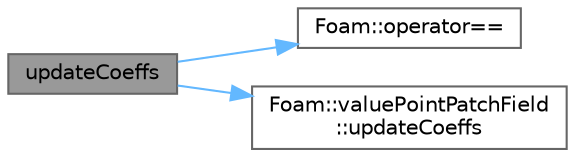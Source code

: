 digraph "updateCoeffs"
{
 // LATEX_PDF_SIZE
  bgcolor="transparent";
  edge [fontname=Helvetica,fontsize=10,labelfontname=Helvetica,labelfontsize=10];
  node [fontname=Helvetica,fontsize=10,shape=box,height=0.2,width=0.4];
  rankdir="LR";
  Node1 [id="Node000001",label="updateCoeffs",height=0.2,width=0.4,color="gray40", fillcolor="grey60", style="filled", fontcolor="black",tooltip=" "];
  Node1 -> Node2 [id="edge1_Node000001_Node000002",color="steelblue1",style="solid",tooltip=" "];
  Node2 [id="Node000002",label="Foam::operator==",height=0.2,width=0.4,color="grey40", fillcolor="white", style="filled",URL="$namespaceFoam.html#a7f8584478e878d314d22eb646d96efcb",tooltip=" "];
  Node1 -> Node3 [id="edge2_Node000001_Node000003",color="steelblue1",style="solid",tooltip=" "];
  Node3 [id="Node000003",label="Foam::valuePointPatchField\l::updateCoeffs",height=0.2,width=0.4,color="grey40", fillcolor="white", style="filled",URL="$classFoam_1_1valuePointPatchField.html#a7e24eafac629d3733181cd942d4c902f",tooltip=" "];
}
